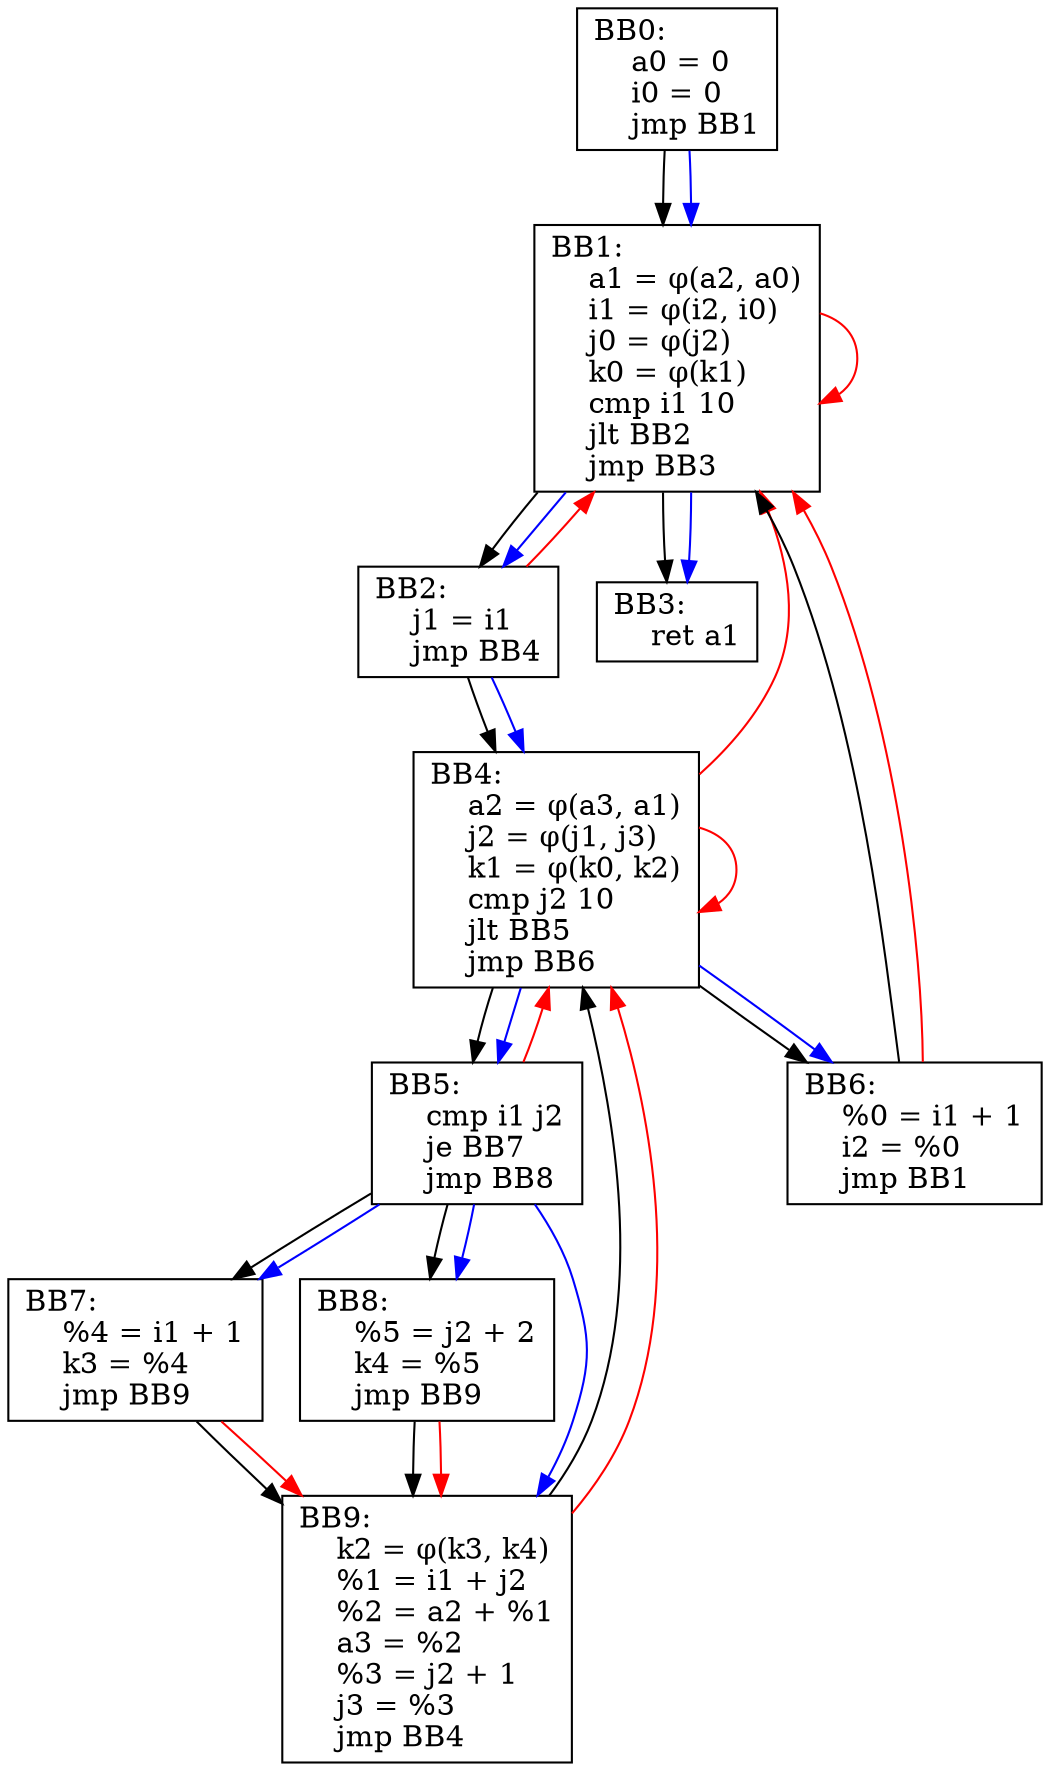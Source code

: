 digraph {
node [shape=box]
	BB0 [label="BB0:\l    a0 = 0\l    i0 = 0\l    jmp BB1\l"]
	BB0 -> BB1
	BB1 [label="BB1:\l    a1 = φ(a2, a0)\l    i1 = φ(i2, i0)\l    j0 = φ(j2)\l    k0 = φ(k1)\l    cmp i1 10\l    jlt BB2\l    jmp BB3\l"]
	BB1 -> BB2
	BB1 -> BB3
	BB2 [label="BB2:\l    j1 = i1\l    jmp BB4\l"]
	BB2 -> BB4
	BB4 [label="BB4:\l    a2 = φ(a3, a1)\l    j2 = φ(j1, j3)\l    k1 = φ(k0, k2)\l    cmp j2 10\l    jlt BB5\l    jmp BB6\l"]
	BB4 -> BB5
	BB4 -> BB6
	BB5 [label="BB5:\l    cmp i1 j2\l    je BB7\l    jmp BB8\l"]
	BB5 -> BB7
	BB5 -> BB8
	BB7 [label="BB7:\l    %4 = i1 + 1\l    k3 = %4\l    jmp BB9\l"]
	BB7 -> BB9
	BB9 [label="BB9:\l    k2 = φ(k3, k4)\l    %1 = i1 + j2\l    %2 = a2 + %1\l    a3 = %2\l    %3 = j2 + 1\l    j3 = %3\l    jmp BB4\l"]
	BB9 -> BB4
	BB8 [label="BB8:\l    %5 = j2 + 2\l    k4 = %5\l    jmp BB9\l"]
	BB8 -> BB9
	BB6 [label="BB6:\l    %0 = i1 + 1\l    i2 = %0\l    jmp BB1\l"]
	BB6 -> BB1
	BB3 [label="BB3:\l    ret a1\l"]

	BB4 -> BB6 [color="blue"]
	BB2 -> BB4 [color="blue"]
	BB5 -> BB9 [color="blue"]
	BB1 -> BB3 [color="blue"]
	BB1 -> BB2 [color="blue"]
	BB0 -> BB1 [color="blue"]
	BB5 -> BB7 [color="blue"]
	BB4 -> BB5 [color="blue"]
	BB5 -> BB8 [color="blue"]

	BB6 -> BB1 [color="red"]
	BB4 -> BB4 [color="red"]
	BB4 -> BB1 [color="red"]
	BB2 -> BB1 [color="red"]
	BB1 -> BB1 [color="red"]
	BB9 -> BB4 [color="red"]
	BB5 -> BB4 [color="red"]
	BB7 -> BB9 [color="red"]
	BB8 -> BB9 [color="red"]

}
